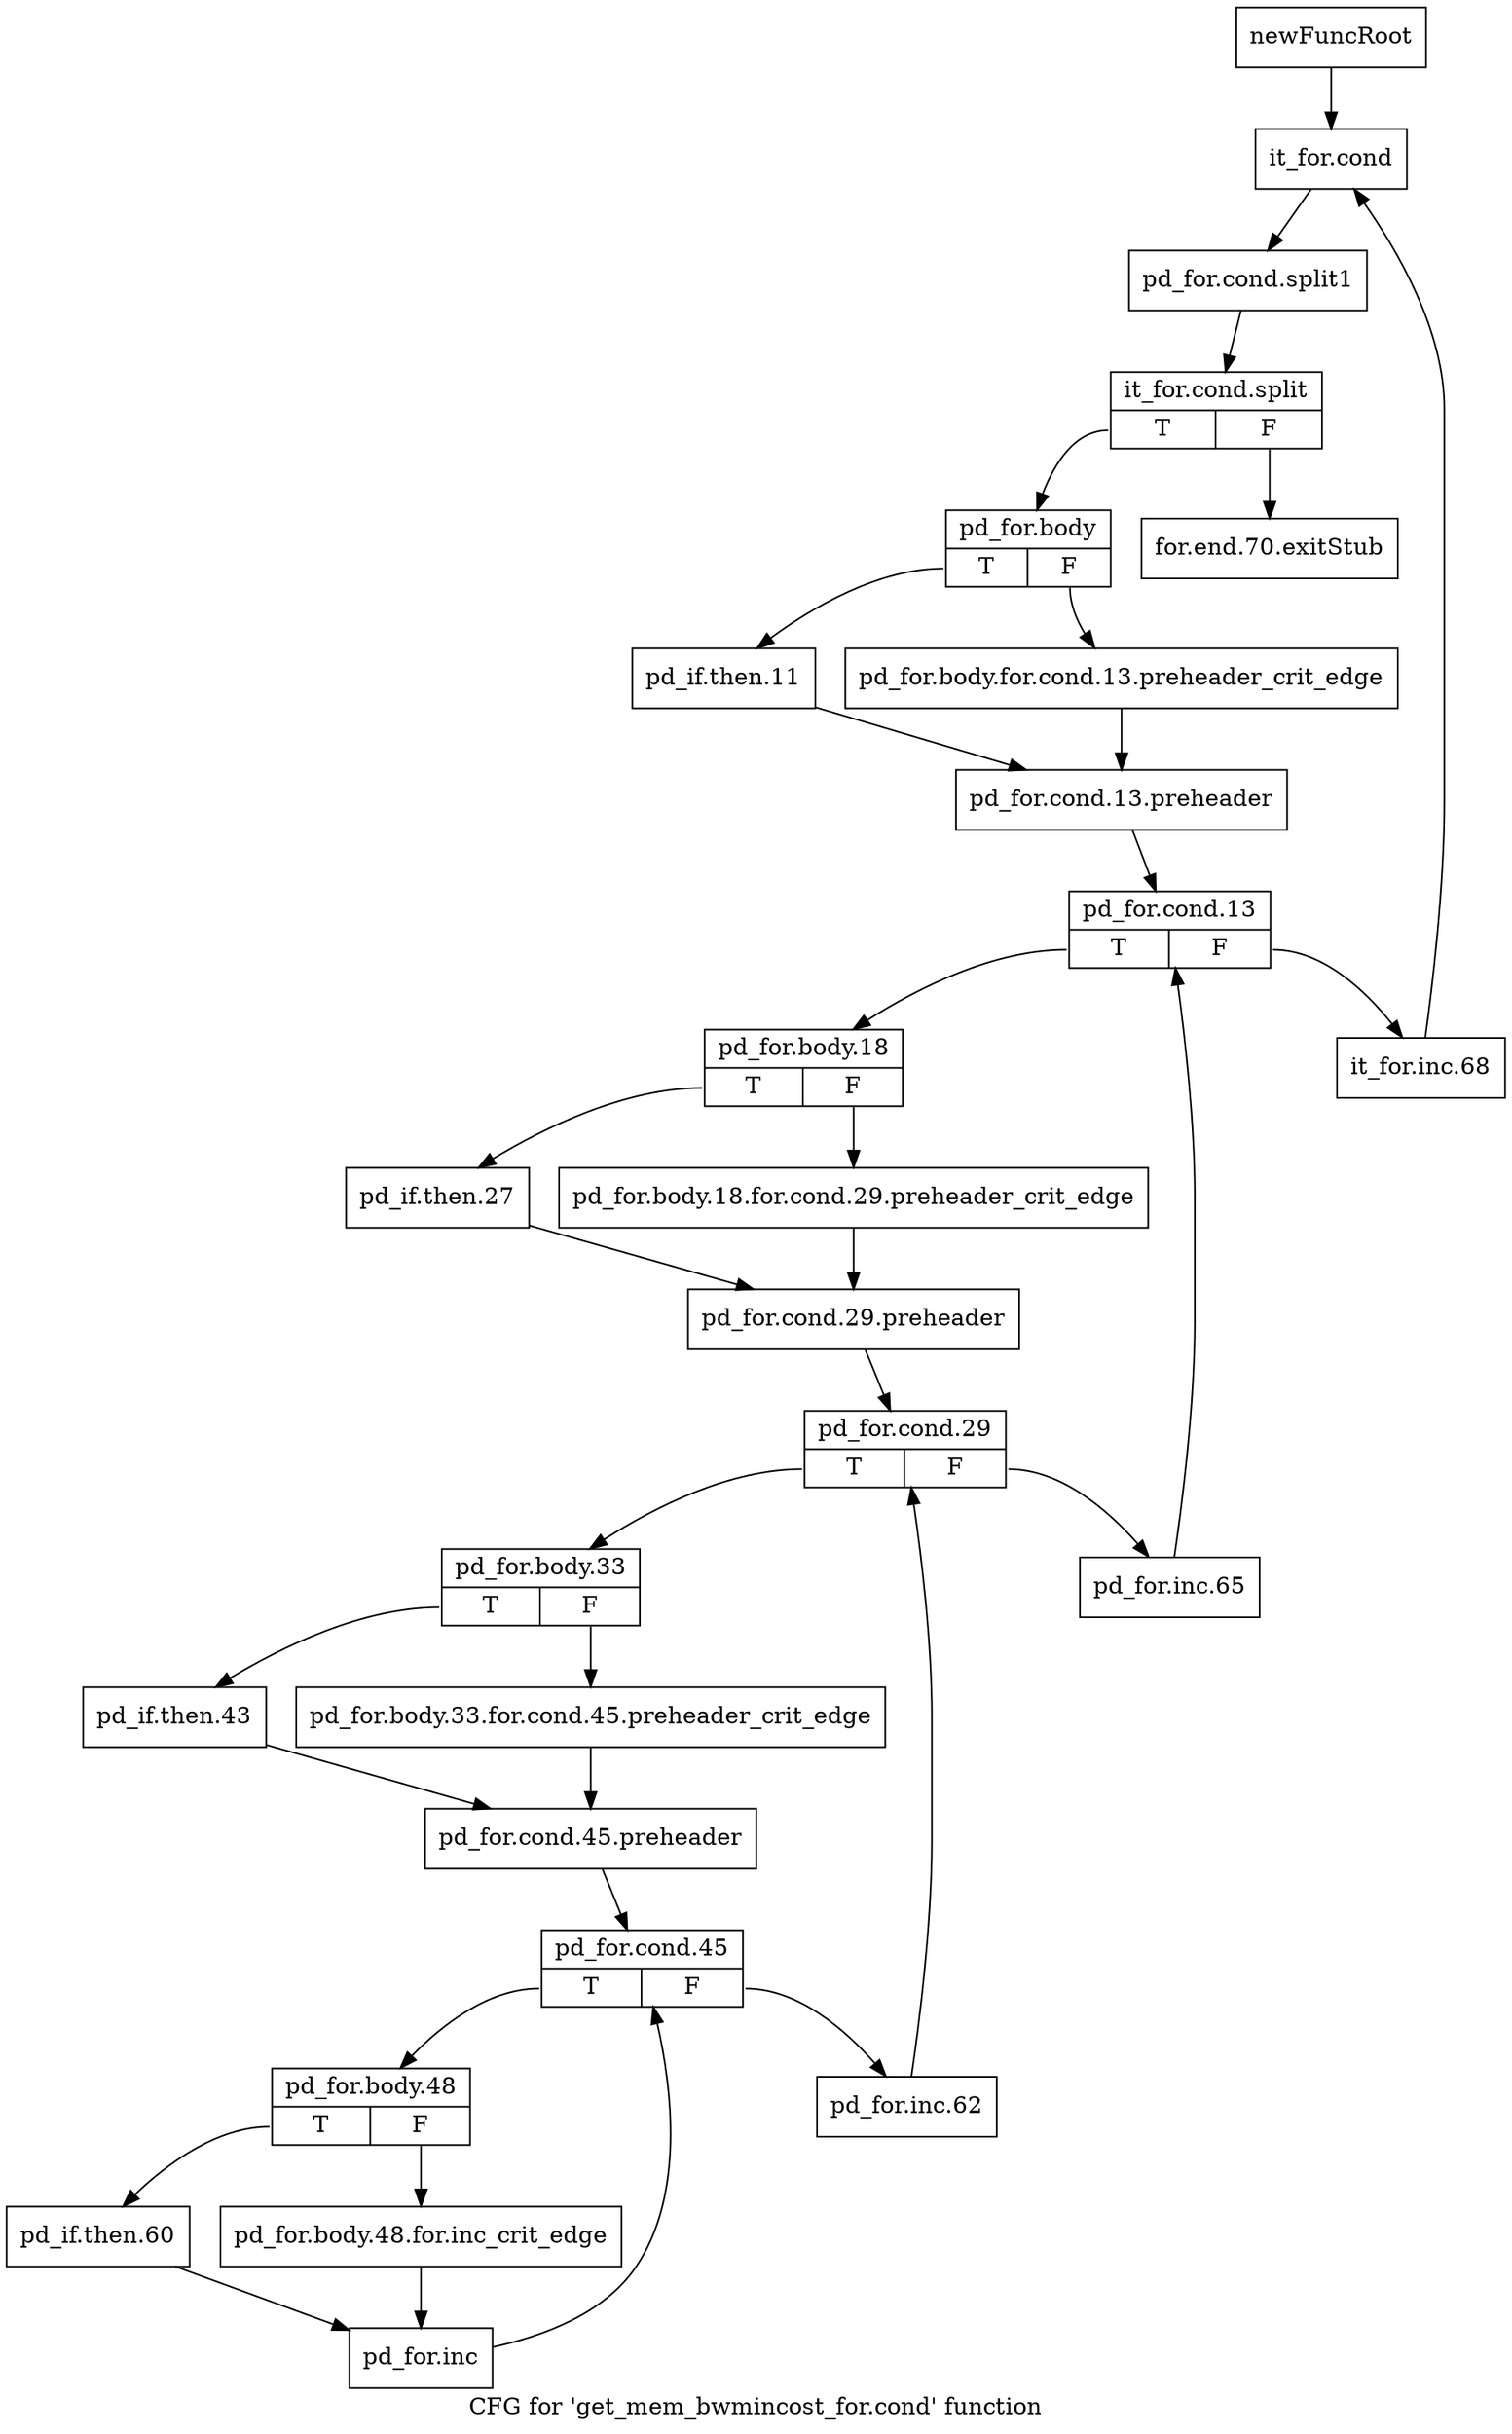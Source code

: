 digraph "CFG for 'get_mem_bwmincost_for.cond' function" {
	label="CFG for 'get_mem_bwmincost_for.cond' function";

	Node0x240e270 [shape=record,label="{newFuncRoot}"];
	Node0x240e270 -> Node0x2413110;
	Node0x24130c0 [shape=record,label="{for.end.70.exitStub}"];
	Node0x2413110 [shape=record,label="{it_for.cond}"];
	Node0x2413110 -> Node0x3358a00;
	Node0x3358a00 [shape=record,label="{pd_for.cond.split1}"];
	Node0x3358a00 -> Node0x3358b70;
	Node0x3358b70 [shape=record,label="{it_for.cond.split|{<s0>T|<s1>F}}"];
	Node0x3358b70:s0 -> Node0x2413160;
	Node0x3358b70:s1 -> Node0x24130c0;
	Node0x2413160 [shape=record,label="{pd_for.body|{<s0>T|<s1>F}}"];
	Node0x2413160:s0 -> Node0x2413200;
	Node0x2413160:s1 -> Node0x24131b0;
	Node0x24131b0 [shape=record,label="{pd_for.body.for.cond.13.preheader_crit_edge}"];
	Node0x24131b0 -> Node0x2413250;
	Node0x2413200 [shape=record,label="{pd_if.then.11}"];
	Node0x2413200 -> Node0x2413250;
	Node0x2413250 [shape=record,label="{pd_for.cond.13.preheader}"];
	Node0x2413250 -> Node0x24132a0;
	Node0x24132a0 [shape=record,label="{pd_for.cond.13|{<s0>T|<s1>F}}"];
	Node0x24132a0:s0 -> Node0x2413340;
	Node0x24132a0:s1 -> Node0x24132f0;
	Node0x24132f0 [shape=record,label="{it_for.inc.68}"];
	Node0x24132f0 -> Node0x2413110;
	Node0x2413340 [shape=record,label="{pd_for.body.18|{<s0>T|<s1>F}}"];
	Node0x2413340:s0 -> Node0x24133e0;
	Node0x2413340:s1 -> Node0x2413390;
	Node0x2413390 [shape=record,label="{pd_for.body.18.for.cond.29.preheader_crit_edge}"];
	Node0x2413390 -> Node0x2413430;
	Node0x24133e0 [shape=record,label="{pd_if.then.27}"];
	Node0x24133e0 -> Node0x2413430;
	Node0x2413430 [shape=record,label="{pd_for.cond.29.preheader}"];
	Node0x2413430 -> Node0x2413480;
	Node0x2413480 [shape=record,label="{pd_for.cond.29|{<s0>T|<s1>F}}"];
	Node0x2413480:s0 -> Node0x2413520;
	Node0x2413480:s1 -> Node0x24134d0;
	Node0x24134d0 [shape=record,label="{pd_for.inc.65}"];
	Node0x24134d0 -> Node0x24132a0;
	Node0x2413520 [shape=record,label="{pd_for.body.33|{<s0>T|<s1>F}}"];
	Node0x2413520:s0 -> Node0x24135c0;
	Node0x2413520:s1 -> Node0x2413570;
	Node0x2413570 [shape=record,label="{pd_for.body.33.for.cond.45.preheader_crit_edge}"];
	Node0x2413570 -> Node0x2413610;
	Node0x24135c0 [shape=record,label="{pd_if.then.43}"];
	Node0x24135c0 -> Node0x2413610;
	Node0x2413610 [shape=record,label="{pd_for.cond.45.preheader}"];
	Node0x2413610 -> Node0x2413660;
	Node0x2413660 [shape=record,label="{pd_for.cond.45|{<s0>T|<s1>F}}"];
	Node0x2413660:s0 -> Node0x2413700;
	Node0x2413660:s1 -> Node0x24136b0;
	Node0x24136b0 [shape=record,label="{pd_for.inc.62}"];
	Node0x24136b0 -> Node0x2413480;
	Node0x2413700 [shape=record,label="{pd_for.body.48|{<s0>T|<s1>F}}"];
	Node0x2413700:s0 -> Node0x24137a0;
	Node0x2413700:s1 -> Node0x2413750;
	Node0x2413750 [shape=record,label="{pd_for.body.48.for.inc_crit_edge}"];
	Node0x2413750 -> Node0x24137f0;
	Node0x24137a0 [shape=record,label="{pd_if.then.60}"];
	Node0x24137a0 -> Node0x24137f0;
	Node0x24137f0 [shape=record,label="{pd_for.inc}"];
	Node0x24137f0 -> Node0x2413660;
}
